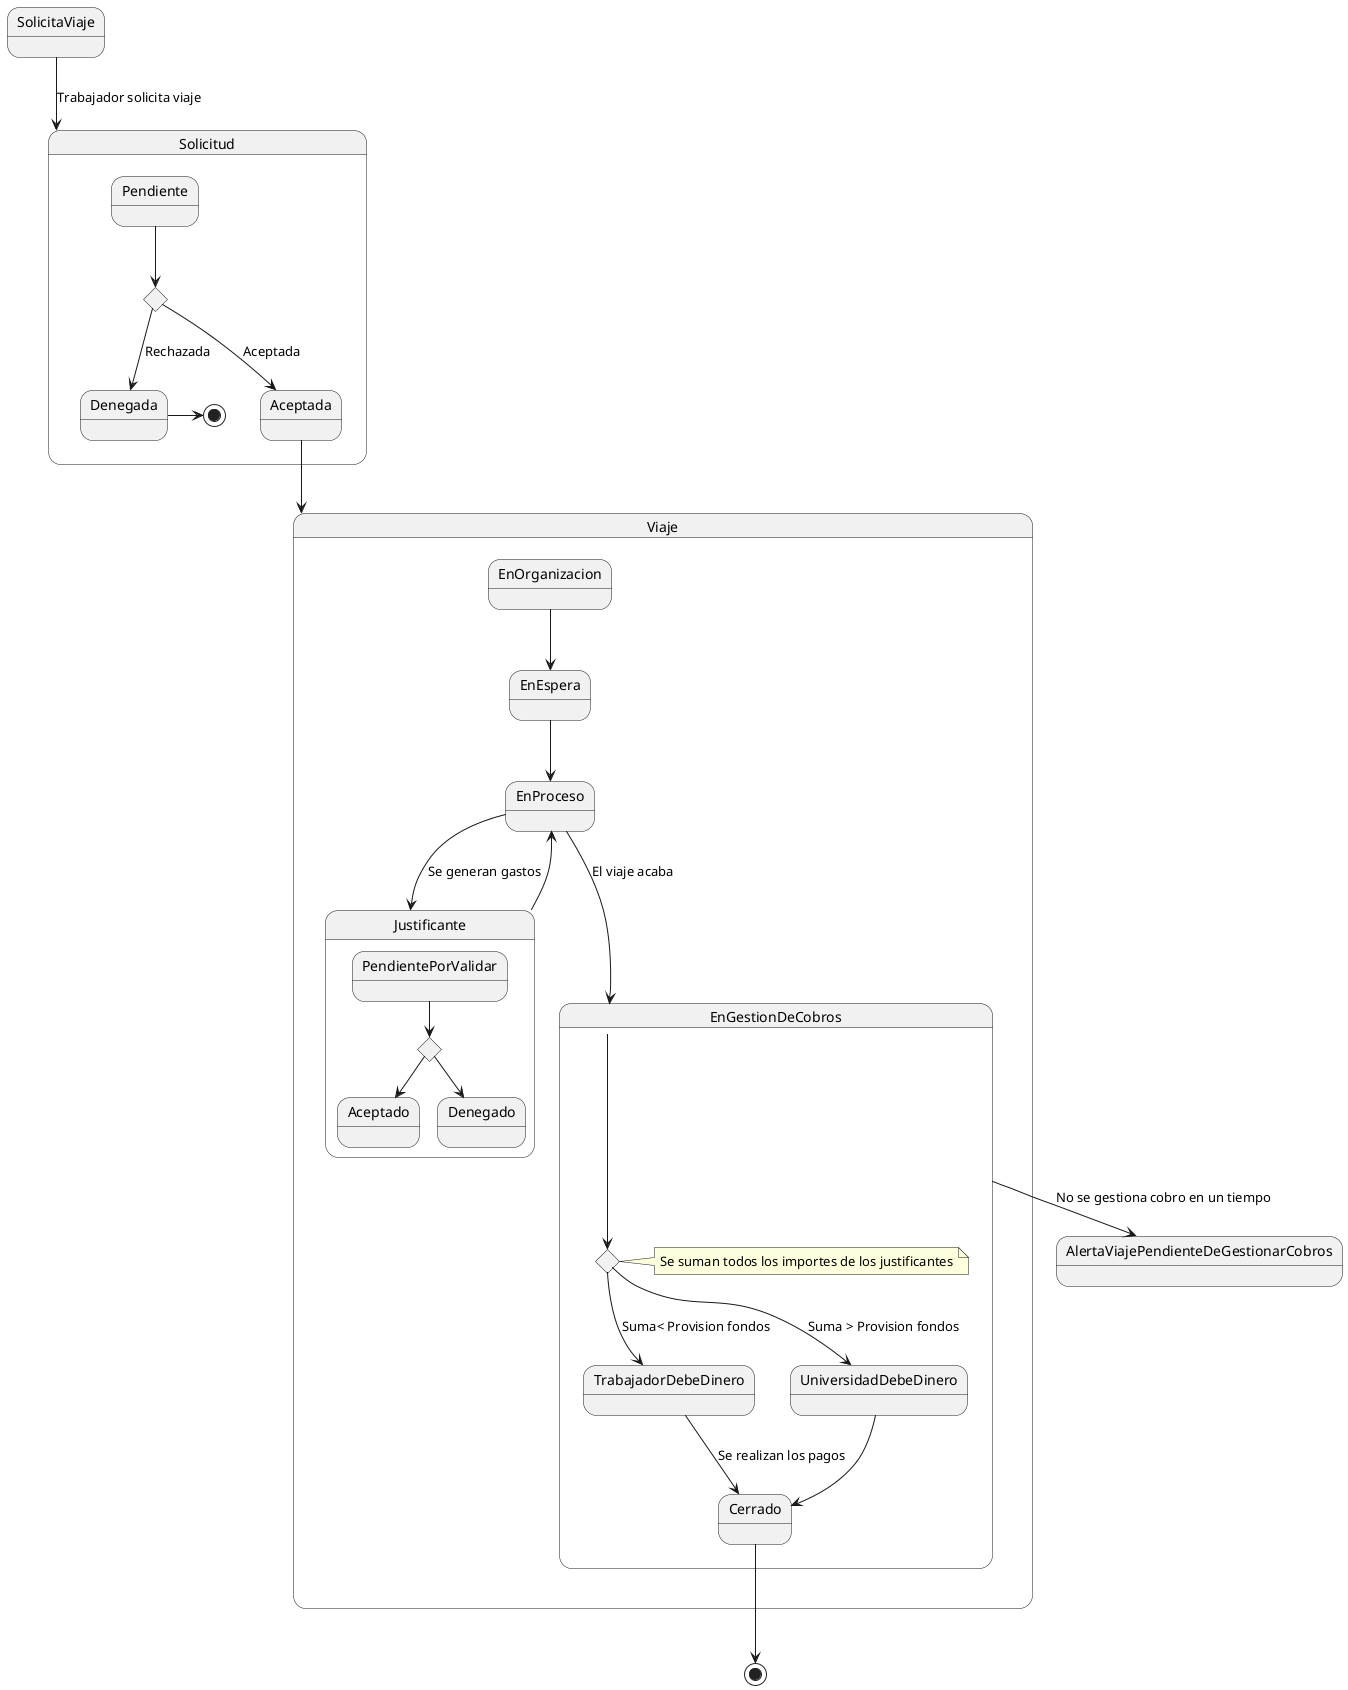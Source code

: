 @startuml
SolicitaViaje --> Solicitud : Trabajador solicita viaje

state AlertaViajePendienteDeGestionarCobros {
}

State Viaje{
  EnOrganizacion --> EnEspera
  EnEspera --> EnProceso
  EnProceso --> Justificante : Se generan gastos
State EnGestionDeCobros {
   state h <<choice>>
note right of h
  Se suman todos los importes de los justificantes
end note
   EnGestionDeCobros --> h
   h --> TrabajadorDebeDinero : Suma< Provision fondos
   h --> UniversidadDebeDinero : Suma > Provision fondos
   TrabajadorDebeDinero --> Cerrado : Se realizan los pagos
   UniversidadDebeDinero --> Cerrado
   EnGestionDeCobros --> AlertaViajePendienteDeGestionarCobros : No se gestiona cobro en un tiempo
}

Justificante --> EnProceso
  EnProceso --> EnGestionDeCobros : El viaje acaba
}
State Justificante{
  state b <<choice>>
  PendientePorValidar --> b
  b --> Aceptado
  b --> Denegado
}
State Solicitud{
  state c <<choice>>
  Pendiente --> c
  c --> Denegada : Rechazada
  c --> Aceptada : Aceptada
  Aceptada --> Viaje
  Denegada -> [*]
}
Cerrado --> [*]
@enduml
